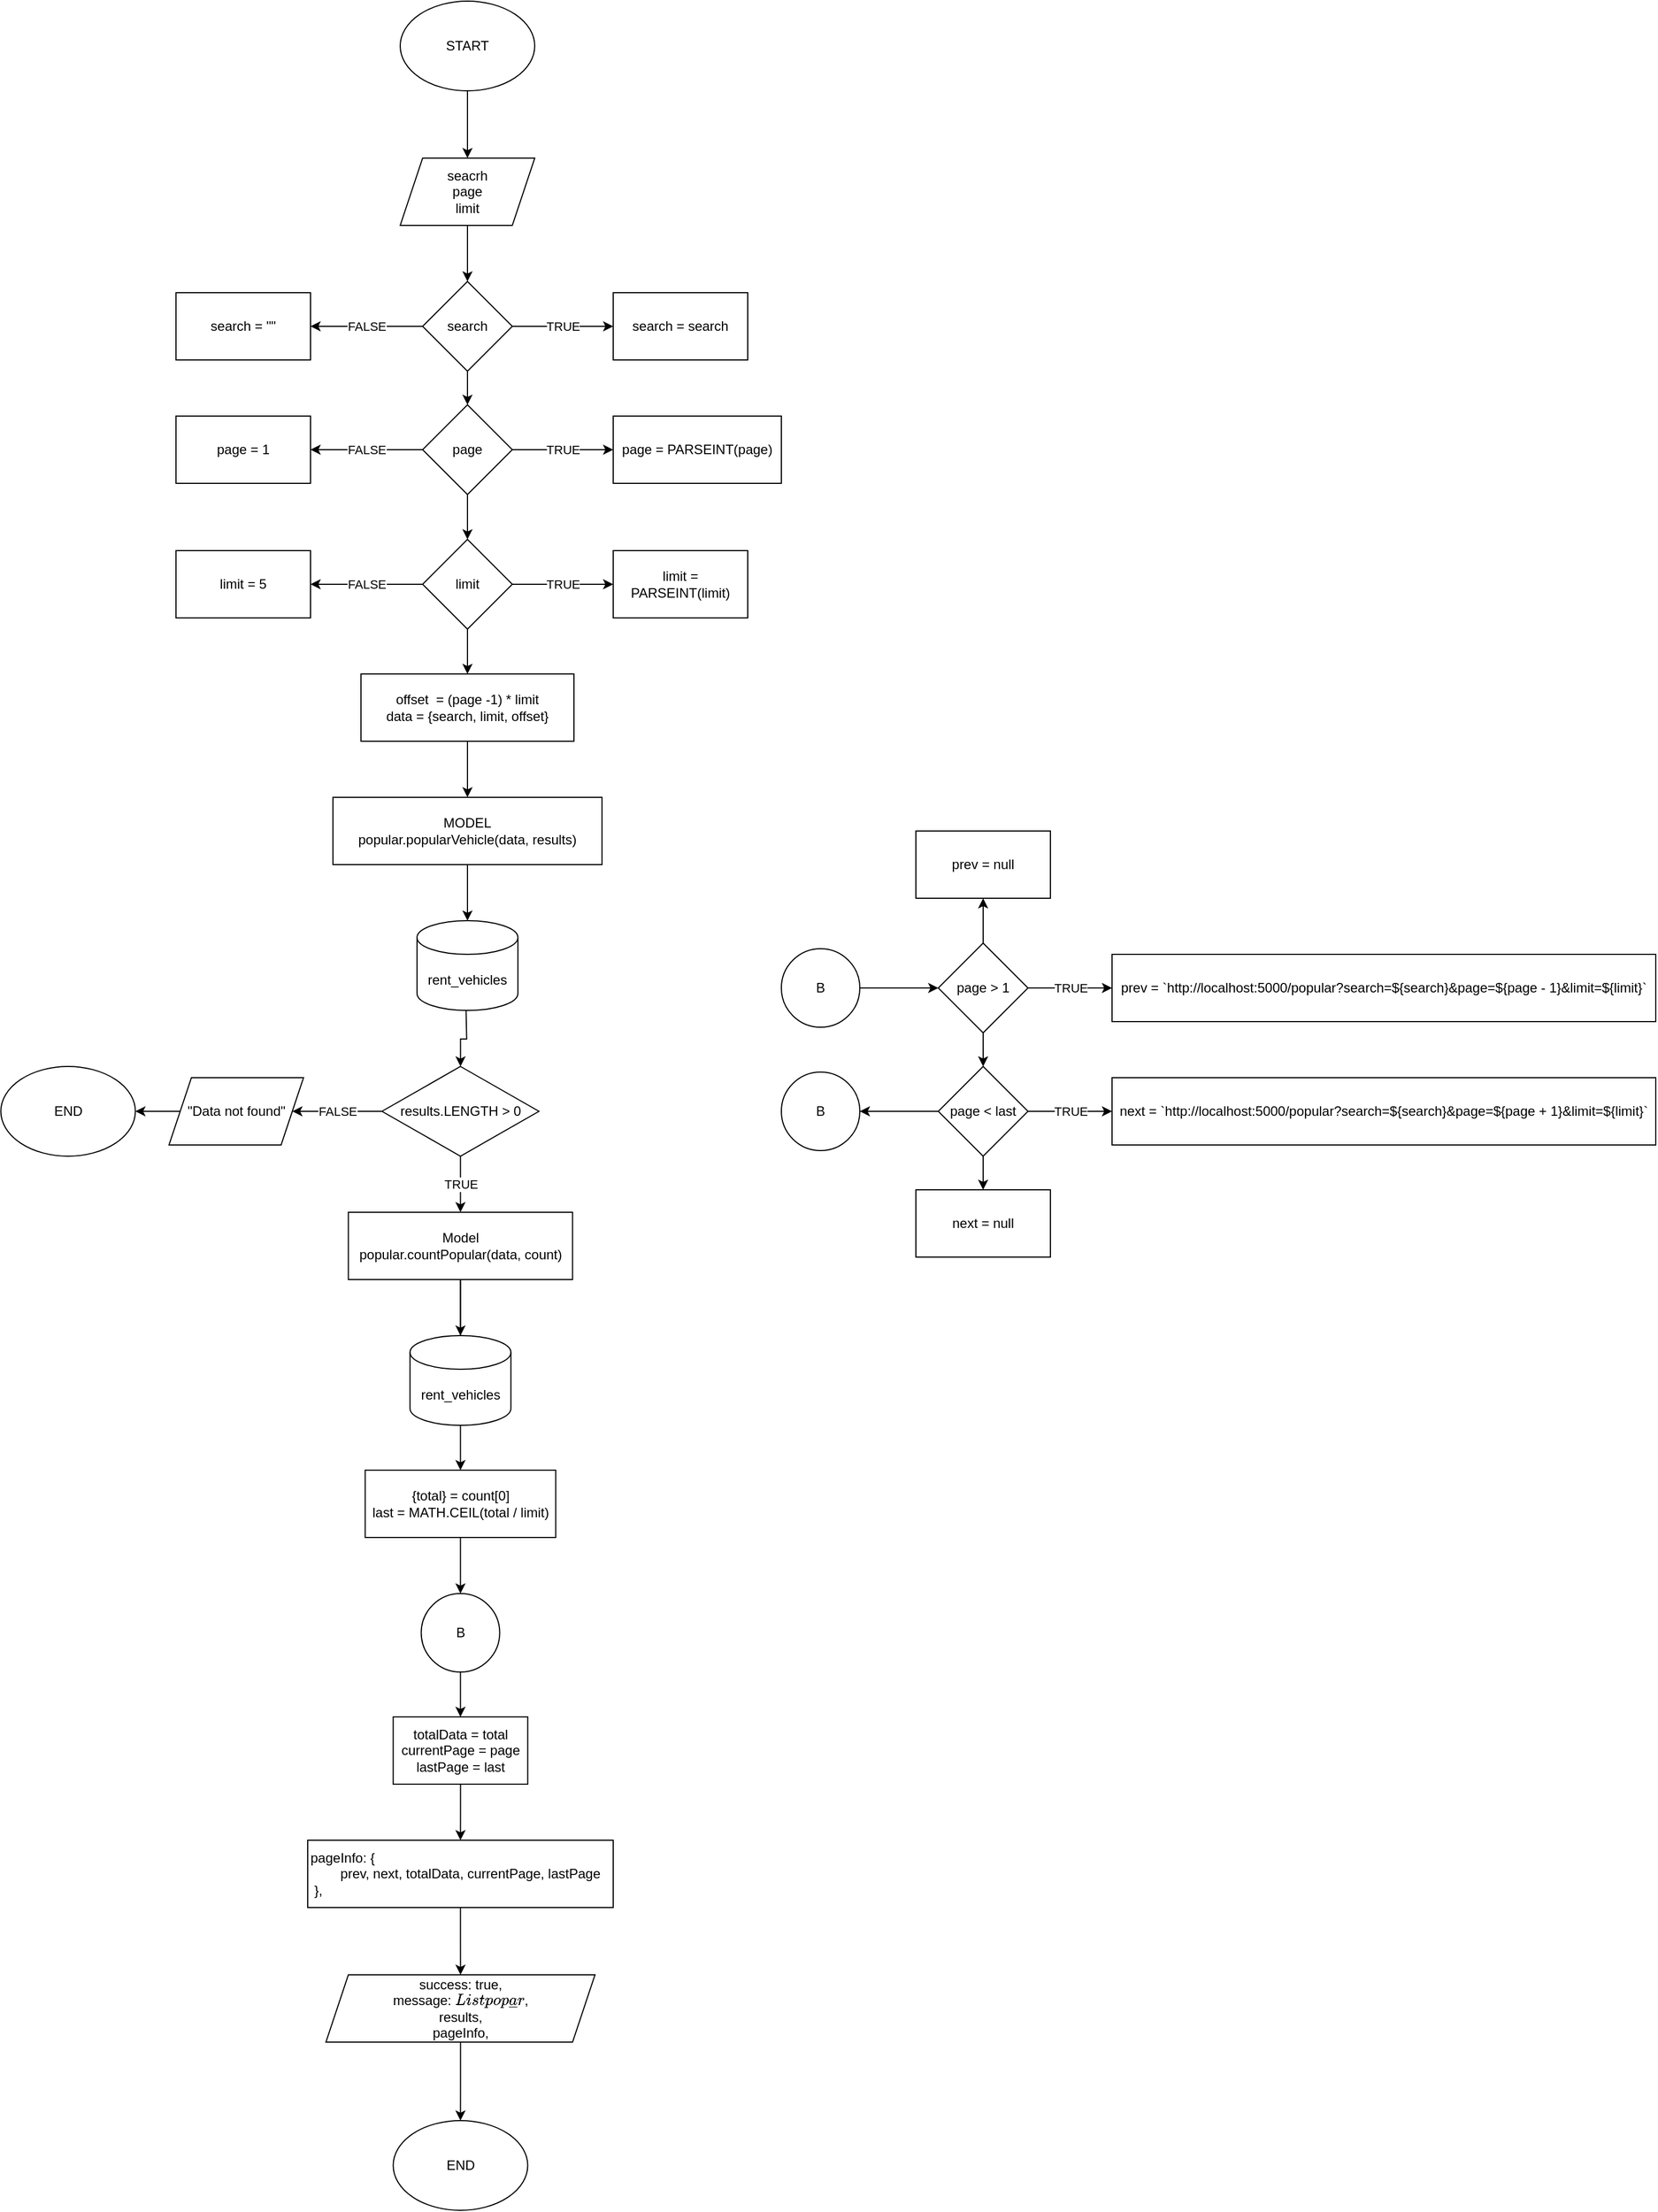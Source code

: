 <mxfile version="16.5.1" type="device"><diagram id="QjYlrru3f6eTGDuYevZg" name="popular vehicles"><mxGraphModel dx="978" dy="724" grid="1" gridSize="10" guides="1" tooltips="1" connect="1" arrows="1" fold="1" page="1" pageScale="1" pageWidth="850" pageHeight="1100" math="0" shadow="0"><root><mxCell id="0"/><mxCell id="1" parent="0"/><mxCell id="omyvL46x8O9ldQBcuuMB-2" value="" style="edgeStyle=orthogonalEdgeStyle;rounded=0;orthogonalLoop=1;jettySize=auto;html=1;" parent="1" source="omyvL46x8O9ldQBcuuMB-3" target="omyvL46x8O9ldQBcuuMB-5" edge="1"><mxGeometry relative="1" as="geometry"/></mxCell><mxCell id="omyvL46x8O9ldQBcuuMB-3" value="START" style="ellipse;whiteSpace=wrap;html=1;" parent="1" vertex="1"><mxGeometry x="485" y="80" width="120" height="80" as="geometry"/></mxCell><mxCell id="omyvL46x8O9ldQBcuuMB-4" value="" style="edgeStyle=orthogonalEdgeStyle;rounded=0;orthogonalLoop=1;jettySize=auto;html=1;" parent="1" source="omyvL46x8O9ldQBcuuMB-5" target="omyvL46x8O9ldQBcuuMB-9" edge="1"><mxGeometry relative="1" as="geometry"/></mxCell><mxCell id="omyvL46x8O9ldQBcuuMB-5" value="seacrh&lt;br&gt;page&lt;br&gt;limit" style="shape=parallelogram;perimeter=parallelogramPerimeter;whiteSpace=wrap;html=1;fixedSize=1;" parent="1" vertex="1"><mxGeometry x="485" y="220" width="120" height="60" as="geometry"/></mxCell><mxCell id="omyvL46x8O9ldQBcuuMB-6" value="TRUE" style="edgeStyle=orthogonalEdgeStyle;rounded=0;orthogonalLoop=1;jettySize=auto;html=1;" parent="1" source="omyvL46x8O9ldQBcuuMB-9" target="omyvL46x8O9ldQBcuuMB-10" edge="1"><mxGeometry relative="1" as="geometry"/></mxCell><mxCell id="omyvL46x8O9ldQBcuuMB-7" value="FALSE" style="edgeStyle=orthogonalEdgeStyle;rounded=0;orthogonalLoop=1;jettySize=auto;html=1;" parent="1" source="omyvL46x8O9ldQBcuuMB-9" target="omyvL46x8O9ldQBcuuMB-11" edge="1"><mxGeometry relative="1" as="geometry"/></mxCell><mxCell id="omyvL46x8O9ldQBcuuMB-8" value="" style="edgeStyle=orthogonalEdgeStyle;rounded=0;orthogonalLoop=1;jettySize=auto;html=1;" parent="1" source="omyvL46x8O9ldQBcuuMB-9" target="omyvL46x8O9ldQBcuuMB-15" edge="1"><mxGeometry relative="1" as="geometry"/></mxCell><mxCell id="omyvL46x8O9ldQBcuuMB-9" value="search" style="rhombus;whiteSpace=wrap;html=1;" parent="1" vertex="1"><mxGeometry x="505" y="330" width="80" height="80" as="geometry"/></mxCell><mxCell id="omyvL46x8O9ldQBcuuMB-10" value="search = search" style="rounded=0;whiteSpace=wrap;html=1;" parent="1" vertex="1"><mxGeometry x="675" y="340" width="120" height="60" as="geometry"/></mxCell><mxCell id="omyvL46x8O9ldQBcuuMB-11" value="search = &quot;&quot;" style="rounded=0;whiteSpace=wrap;html=1;" parent="1" vertex="1"><mxGeometry x="285" y="340" width="120" height="60" as="geometry"/></mxCell><mxCell id="omyvL46x8O9ldQBcuuMB-12" value="TRUE" style="edgeStyle=orthogonalEdgeStyle;rounded=0;orthogonalLoop=1;jettySize=auto;html=1;" parent="1" source="omyvL46x8O9ldQBcuuMB-15" target="omyvL46x8O9ldQBcuuMB-16" edge="1"><mxGeometry relative="1" as="geometry"/></mxCell><mxCell id="omyvL46x8O9ldQBcuuMB-13" value="FALSE" style="edgeStyle=orthogonalEdgeStyle;rounded=0;orthogonalLoop=1;jettySize=auto;html=1;" parent="1" source="omyvL46x8O9ldQBcuuMB-15" target="omyvL46x8O9ldQBcuuMB-17" edge="1"><mxGeometry relative="1" as="geometry"/></mxCell><mxCell id="omyvL46x8O9ldQBcuuMB-14" value="" style="edgeStyle=orthogonalEdgeStyle;rounded=0;orthogonalLoop=1;jettySize=auto;html=1;" parent="1" source="omyvL46x8O9ldQBcuuMB-15" target="omyvL46x8O9ldQBcuuMB-21" edge="1"><mxGeometry relative="1" as="geometry"/></mxCell><mxCell id="omyvL46x8O9ldQBcuuMB-15" value="page" style="rhombus;whiteSpace=wrap;html=1;" parent="1" vertex="1"><mxGeometry x="505" y="440" width="80" height="80" as="geometry"/></mxCell><mxCell id="omyvL46x8O9ldQBcuuMB-16" value="page = PARSEINT(page)" style="rounded=0;whiteSpace=wrap;html=1;" parent="1" vertex="1"><mxGeometry x="675" y="450" width="150" height="60" as="geometry"/></mxCell><mxCell id="omyvL46x8O9ldQBcuuMB-17" value="page = 1" style="rounded=0;whiteSpace=wrap;html=1;" parent="1" vertex="1"><mxGeometry x="285" y="450" width="120" height="60" as="geometry"/></mxCell><mxCell id="omyvL46x8O9ldQBcuuMB-18" value="TRUE" style="edgeStyle=orthogonalEdgeStyle;rounded=0;orthogonalLoop=1;jettySize=auto;html=1;" parent="1" source="omyvL46x8O9ldQBcuuMB-21" target="omyvL46x8O9ldQBcuuMB-22" edge="1"><mxGeometry relative="1" as="geometry"/></mxCell><mxCell id="omyvL46x8O9ldQBcuuMB-19" value="FALSE" style="edgeStyle=orthogonalEdgeStyle;rounded=0;orthogonalLoop=1;jettySize=auto;html=1;" parent="1" source="omyvL46x8O9ldQBcuuMB-21" target="omyvL46x8O9ldQBcuuMB-23" edge="1"><mxGeometry relative="1" as="geometry"/></mxCell><mxCell id="omyvL46x8O9ldQBcuuMB-20" value="" style="edgeStyle=orthogonalEdgeStyle;rounded=0;orthogonalLoop=1;jettySize=auto;html=1;" parent="1" source="omyvL46x8O9ldQBcuuMB-21" target="omyvL46x8O9ldQBcuuMB-25" edge="1"><mxGeometry relative="1" as="geometry"/></mxCell><mxCell id="omyvL46x8O9ldQBcuuMB-21" value="limit" style="rhombus;whiteSpace=wrap;html=1;" parent="1" vertex="1"><mxGeometry x="505" y="560" width="80" height="80" as="geometry"/></mxCell><mxCell id="omyvL46x8O9ldQBcuuMB-22" value="limit = PARSEINT(limit)" style="rounded=0;whiteSpace=wrap;html=1;" parent="1" vertex="1"><mxGeometry x="675" y="570" width="120" height="60" as="geometry"/></mxCell><mxCell id="omyvL46x8O9ldQBcuuMB-23" value="limit = 5" style="rounded=0;whiteSpace=wrap;html=1;" parent="1" vertex="1"><mxGeometry x="285" y="570" width="120" height="60" as="geometry"/></mxCell><mxCell id="omyvL46x8O9ldQBcuuMB-24" value="" style="edgeStyle=orthogonalEdgeStyle;rounded=0;orthogonalLoop=1;jettySize=auto;html=1;" parent="1" source="omyvL46x8O9ldQBcuuMB-25" target="omyvL46x8O9ldQBcuuMB-28" edge="1"><mxGeometry relative="1" as="geometry"/></mxCell><mxCell id="omyvL46x8O9ldQBcuuMB-25" value="offset&amp;nbsp; = (page -1) * limit&lt;br&gt;data = {search, limit, offset}" style="rounded=0;whiteSpace=wrap;html=1;" parent="1" vertex="1"><mxGeometry x="450" y="680" width="190" height="60" as="geometry"/></mxCell><mxCell id="omyvL46x8O9ldQBcuuMB-26" value="" style="edgeStyle=orthogonalEdgeStyle;rounded=0;orthogonalLoop=1;jettySize=auto;html=1;fontSize=12;" parent="1" source="omyvL46x8O9ldQBcuuMB-28" target="omyvL46x8O9ldQBcuuMB-29" edge="1"><mxGeometry relative="1" as="geometry"/></mxCell><mxCell id="omyvL46x8O9ldQBcuuMB-27" value="" style="edgeStyle=orthogonalEdgeStyle;rounded=0;orthogonalLoop=1;jettySize=auto;html=1;fontSize=12;" parent="1" target="omyvL46x8O9ldQBcuuMB-32" edge="1"><mxGeometry relative="1" as="geometry"><mxPoint x="543.75" y="980" as="sourcePoint"/></mxGeometry></mxCell><mxCell id="omyvL46x8O9ldQBcuuMB-28" value="MODEL&lt;br&gt;popular.popularVehicle(data, results)" style="rounded=0;whiteSpace=wrap;html=1;" parent="1" vertex="1"><mxGeometry x="425" y="790" width="240" height="60" as="geometry"/></mxCell><mxCell id="omyvL46x8O9ldQBcuuMB-29" value="rent_vehicles" style="shape=cylinder3;whiteSpace=wrap;html=1;boundedLbl=1;backgroundOutline=1;size=15;" parent="1" vertex="1"><mxGeometry x="500" y="900" width="90" height="80" as="geometry"/></mxCell><mxCell id="omyvL46x8O9ldQBcuuMB-30" value="FALSE" style="edgeStyle=orthogonalEdgeStyle;rounded=0;orthogonalLoop=1;jettySize=auto;html=1;" parent="1" source="omyvL46x8O9ldQBcuuMB-32" target="omyvL46x8O9ldQBcuuMB-34" edge="1"><mxGeometry relative="1" as="geometry"/></mxCell><mxCell id="omyvL46x8O9ldQBcuuMB-31" value="TRUE" style="edgeStyle=orthogonalEdgeStyle;rounded=0;orthogonalLoop=1;jettySize=auto;html=1;" parent="1" source="omyvL46x8O9ldQBcuuMB-32" target="omyvL46x8O9ldQBcuuMB-37" edge="1"><mxGeometry relative="1" as="geometry"/></mxCell><mxCell id="omyvL46x8O9ldQBcuuMB-32" value="results.LENGTH &amp;gt; 0" style="rhombus;whiteSpace=wrap;html=1;" parent="1" vertex="1"><mxGeometry x="468.75" y="1030" width="140" height="80" as="geometry"/></mxCell><mxCell id="omyvL46x8O9ldQBcuuMB-33" value="" style="edgeStyle=orthogonalEdgeStyle;rounded=0;orthogonalLoop=1;jettySize=auto;html=1;" parent="1" source="omyvL46x8O9ldQBcuuMB-34" target="omyvL46x8O9ldQBcuuMB-60" edge="1"><mxGeometry relative="1" as="geometry"/></mxCell><mxCell id="omyvL46x8O9ldQBcuuMB-34" value="&quot;Data not found&quot;" style="shape=parallelogram;perimeter=parallelogramPerimeter;whiteSpace=wrap;html=1;fixedSize=1;" parent="1" vertex="1"><mxGeometry x="278.75" y="1040" width="120" height="60" as="geometry"/></mxCell><mxCell id="omyvL46x8O9ldQBcuuMB-35" value="" style="edgeStyle=orthogonalEdgeStyle;rounded=0;orthogonalLoop=1;jettySize=auto;html=1;fontSize=12;" parent="1" source="omyvL46x8O9ldQBcuuMB-37" target="omyvL46x8O9ldQBcuuMB-64" edge="1"><mxGeometry relative="1" as="geometry"/></mxCell><mxCell id="omyvL46x8O9ldQBcuuMB-36" value="" style="edgeStyle=orthogonalEdgeStyle;rounded=0;orthogonalLoop=1;jettySize=auto;html=1;fontSize=12;" parent="1" source="omyvL46x8O9ldQBcuuMB-37" target="omyvL46x8O9ldQBcuuMB-39" edge="1"><mxGeometry relative="1" as="geometry"/></mxCell><mxCell id="omyvL46x8O9ldQBcuuMB-37" value="Model&lt;br&gt;popular.countPopular(data, count)" style="rounded=0;whiteSpace=wrap;html=1;" parent="1" vertex="1"><mxGeometry x="438.75" y="1160" width="200" height="60" as="geometry"/></mxCell><mxCell id="omyvL46x8O9ldQBcuuMB-38" value="" style="edgeStyle=orthogonalEdgeStyle;rounded=0;orthogonalLoop=1;jettySize=auto;html=1;" parent="1" source="omyvL46x8O9ldQBcuuMB-39" target="omyvL46x8O9ldQBcuuMB-63" edge="1"><mxGeometry relative="1" as="geometry"/></mxCell><mxCell id="omyvL46x8O9ldQBcuuMB-39" value="{total} = count[0]&lt;br&gt;last = MATH.CEIL(total / limit)" style="rounded=0;whiteSpace=wrap;html=1;" parent="1" vertex="1"><mxGeometry x="453.75" y="1390" width="170" height="60" as="geometry"/></mxCell><mxCell id="omyvL46x8O9ldQBcuuMB-40" value="" style="edgeStyle=orthogonalEdgeStyle;rounded=0;orthogonalLoop=1;jettySize=auto;html=1;" parent="1" source="omyvL46x8O9ldQBcuuMB-41" target="omyvL46x8O9ldQBcuuMB-43" edge="1"><mxGeometry relative="1" as="geometry"/></mxCell><mxCell id="omyvL46x8O9ldQBcuuMB-41" value="&lt;div&gt;pageInfo:&amp;nbsp;&lt;span&gt;{&lt;/span&gt;&lt;/div&gt;&lt;div&gt;&lt;span&gt;&lt;span style=&quot;white-space: pre&quot;&gt;&#9;&lt;/span&gt;prev,&lt;/span&gt;&lt;span&gt;&amp;nbsp;next,&lt;/span&gt;&lt;span&gt;&amp;nbsp;totalData,&lt;/span&gt;&lt;span&gt;&amp;nbsp;currentPage,&lt;/span&gt;&lt;span&gt;&amp;nbsp;lastPage&lt;/span&gt;&lt;/div&gt;&lt;div&gt;&amp;nbsp;},&lt;/div&gt;" style="rounded=0;whiteSpace=wrap;html=1;align=left;" parent="1" vertex="1"><mxGeometry x="402.5" y="1720" width="272.5" height="60" as="geometry"/></mxCell><mxCell id="omyvL46x8O9ldQBcuuMB-42" value="" style="edgeStyle=orthogonalEdgeStyle;rounded=0;orthogonalLoop=1;jettySize=auto;html=1;" parent="1" source="omyvL46x8O9ldQBcuuMB-43" edge="1"><mxGeometry relative="1" as="geometry"><mxPoint x="538.75" y="1970.0" as="targetPoint"/></mxGeometry></mxCell><mxCell id="omyvL46x8O9ldQBcuuMB-43" value="&lt;div&gt;success: true,&lt;/div&gt;&lt;div&gt;message: `List popular`,&lt;/div&gt;&lt;div&gt;&lt;span&gt;results,&lt;/span&gt;&lt;/div&gt;&lt;div&gt;&lt;span&gt;pageInfo,&lt;/span&gt;&lt;/div&gt;" style="shape=parallelogram;perimeter=parallelogramPerimeter;whiteSpace=wrap;html=1;fixedSize=1;align=center;" parent="1" vertex="1"><mxGeometry x="418.75" y="1840" width="240" height="60" as="geometry"/></mxCell><mxCell id="omyvL46x8O9ldQBcuuMB-44" value="" style="edgeStyle=orthogonalEdgeStyle;rounded=0;orthogonalLoop=1;jettySize=auto;html=1;" parent="1" source="omyvL46x8O9ldQBcuuMB-45" target="omyvL46x8O9ldQBcuuMB-49" edge="1"><mxGeometry relative="1" as="geometry"/></mxCell><mxCell id="omyvL46x8O9ldQBcuuMB-45" value="B" style="ellipse;whiteSpace=wrap;html=1;aspect=fixed;" parent="1" vertex="1"><mxGeometry x="825" y="925" width="70" height="70" as="geometry"/></mxCell><mxCell id="omyvL46x8O9ldQBcuuMB-46" value="TRUE" style="edgeStyle=orthogonalEdgeStyle;rounded=0;orthogonalLoop=1;jettySize=auto;html=1;" parent="1" source="omyvL46x8O9ldQBcuuMB-49" target="omyvL46x8O9ldQBcuuMB-50" edge="1"><mxGeometry relative="1" as="geometry"/></mxCell><mxCell id="omyvL46x8O9ldQBcuuMB-47" value="" style="edgeStyle=orthogonalEdgeStyle;rounded=0;orthogonalLoop=1;jettySize=auto;html=1;" parent="1" source="omyvL46x8O9ldQBcuuMB-49" target="omyvL46x8O9ldQBcuuMB-52" edge="1"><mxGeometry relative="1" as="geometry"/></mxCell><mxCell id="omyvL46x8O9ldQBcuuMB-48" value="" style="edgeStyle=orthogonalEdgeStyle;rounded=0;orthogonalLoop=1;jettySize=auto;html=1;" parent="1" source="omyvL46x8O9ldQBcuuMB-49" target="omyvL46x8O9ldQBcuuMB-56" edge="1"><mxGeometry relative="1" as="geometry"/></mxCell><mxCell id="omyvL46x8O9ldQBcuuMB-49" value="page &amp;gt; 1" style="rhombus;whiteSpace=wrap;html=1;" parent="1" vertex="1"><mxGeometry x="965" y="920" width="80" height="80" as="geometry"/></mxCell><mxCell id="omyvL46x8O9ldQBcuuMB-50" value="&lt;span&gt;prev = `http://localhost:5000/popular?&lt;/span&gt;&lt;span&gt;search=${search}&amp;amp;page=${page - 1}&amp;amp;limit=${limit}`&lt;/span&gt;" style="rounded=0;whiteSpace=wrap;html=1;align=center;" parent="1" vertex="1"><mxGeometry x="1120" y="930" width="485" height="60" as="geometry"/></mxCell><mxCell id="omyvL46x8O9ldQBcuuMB-51" value="&lt;span style=&quot;text-align: left&quot;&gt;next = `http://localhost:5000/popular?&lt;/span&gt;&lt;span style=&quot;text-align: left&quot;&gt;search=${search}&amp;amp;page=${page + 1}&amp;amp;limit=${limit}`&lt;/span&gt;" style="rounded=0;whiteSpace=wrap;html=1;" parent="1" vertex="1"><mxGeometry x="1120" y="1040" width="485" height="60" as="geometry"/></mxCell><mxCell id="omyvL46x8O9ldQBcuuMB-52" value="prev = null" style="rounded=0;whiteSpace=wrap;html=1;" parent="1" vertex="1"><mxGeometry x="945" y="820" width="120" height="60" as="geometry"/></mxCell><mxCell id="omyvL46x8O9ldQBcuuMB-53" value="TRUE" style="edgeStyle=orthogonalEdgeStyle;rounded=0;orthogonalLoop=1;jettySize=auto;html=1;" parent="1" source="omyvL46x8O9ldQBcuuMB-56" target="omyvL46x8O9ldQBcuuMB-51" edge="1"><mxGeometry relative="1" as="geometry"/></mxCell><mxCell id="omyvL46x8O9ldQBcuuMB-54" value="" style="edgeStyle=orthogonalEdgeStyle;rounded=0;orthogonalLoop=1;jettySize=auto;html=1;" parent="1" source="omyvL46x8O9ldQBcuuMB-56" target="omyvL46x8O9ldQBcuuMB-57" edge="1"><mxGeometry relative="1" as="geometry"/></mxCell><mxCell id="omyvL46x8O9ldQBcuuMB-55" value="" style="edgeStyle=orthogonalEdgeStyle;rounded=0;orthogonalLoop=1;jettySize=auto;html=1;" parent="1" source="omyvL46x8O9ldQBcuuMB-56" target="omyvL46x8O9ldQBcuuMB-65" edge="1"><mxGeometry relative="1" as="geometry"/></mxCell><mxCell id="omyvL46x8O9ldQBcuuMB-56" value="page &amp;lt; last" style="rhombus;whiteSpace=wrap;html=1;" parent="1" vertex="1"><mxGeometry x="965" y="1030" width="80" height="80" as="geometry"/></mxCell><mxCell id="omyvL46x8O9ldQBcuuMB-57" value="next = null" style="rounded=0;whiteSpace=wrap;html=1;" parent="1" vertex="1"><mxGeometry x="945" y="1140" width="120" height="60" as="geometry"/></mxCell><mxCell id="omyvL46x8O9ldQBcuuMB-58" value="" style="edgeStyle=orthogonalEdgeStyle;rounded=0;orthogonalLoop=1;jettySize=auto;html=1;" parent="1" source="omyvL46x8O9ldQBcuuMB-59" target="omyvL46x8O9ldQBcuuMB-41" edge="1"><mxGeometry relative="1" as="geometry"/></mxCell><mxCell id="omyvL46x8O9ldQBcuuMB-59" value="totalData = total&lt;br&gt;currentPage = page&lt;br&gt;lastPage = last" style="rounded=0;whiteSpace=wrap;html=1;" parent="1" vertex="1"><mxGeometry x="478.75" y="1610" width="120" height="60" as="geometry"/></mxCell><mxCell id="omyvL46x8O9ldQBcuuMB-60" value="END" style="ellipse;whiteSpace=wrap;html=1;" parent="1" vertex="1"><mxGeometry x="128.75" y="1030" width="120" height="80" as="geometry"/></mxCell><mxCell id="omyvL46x8O9ldQBcuuMB-61" value="END" style="ellipse;whiteSpace=wrap;html=1;" parent="1" vertex="1"><mxGeometry x="478.75" y="1970" width="120" height="80" as="geometry"/></mxCell><mxCell id="omyvL46x8O9ldQBcuuMB-62" value="" style="edgeStyle=orthogonalEdgeStyle;rounded=0;orthogonalLoop=1;jettySize=auto;html=1;" parent="1" source="omyvL46x8O9ldQBcuuMB-63" target="omyvL46x8O9ldQBcuuMB-59" edge="1"><mxGeometry relative="1" as="geometry"/></mxCell><mxCell id="omyvL46x8O9ldQBcuuMB-63" value="B" style="ellipse;whiteSpace=wrap;html=1;aspect=fixed;" parent="1" vertex="1"><mxGeometry x="503.75" y="1500" width="70" height="70" as="geometry"/></mxCell><mxCell id="omyvL46x8O9ldQBcuuMB-64" value="rent_vehicles" style="shape=cylinder3;whiteSpace=wrap;html=1;boundedLbl=1;backgroundOutline=1;size=15;" parent="1" vertex="1"><mxGeometry x="493.75" y="1270" width="90" height="80" as="geometry"/></mxCell><mxCell id="omyvL46x8O9ldQBcuuMB-65" value="B" style="ellipse;whiteSpace=wrap;html=1;aspect=fixed;" parent="1" vertex="1"><mxGeometry x="825" y="1035" width="70" height="70" as="geometry"/></mxCell></root></mxGraphModel></diagram></mxfile>